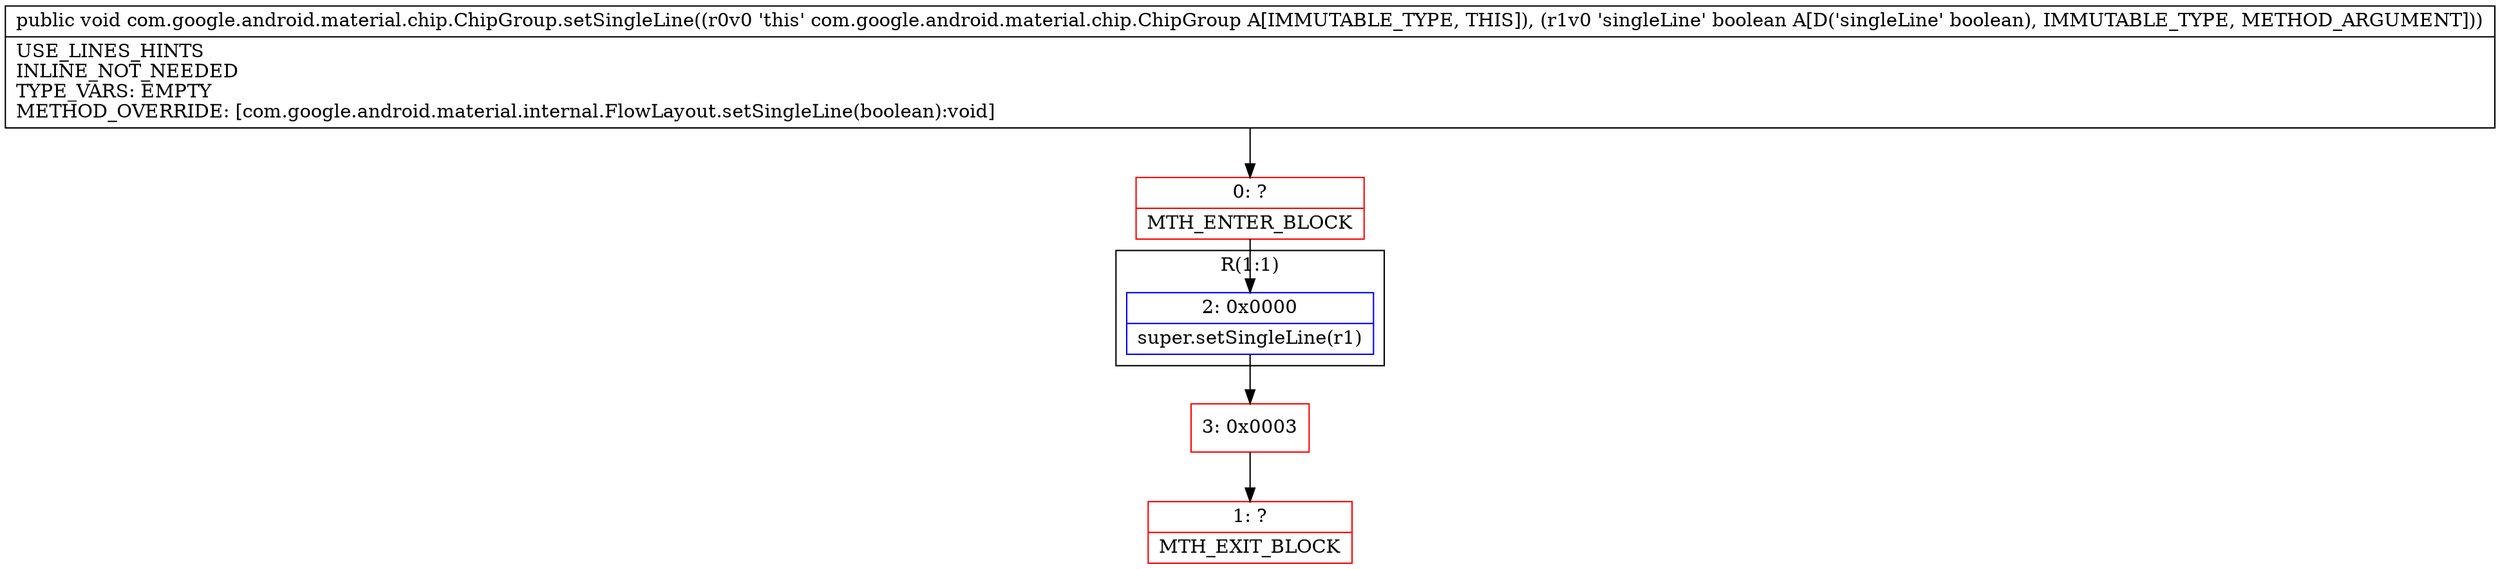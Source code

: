 digraph "CFG forcom.google.android.material.chip.ChipGroup.setSingleLine(Z)V" {
subgraph cluster_Region_1713236067 {
label = "R(1:1)";
node [shape=record,color=blue];
Node_2 [shape=record,label="{2\:\ 0x0000|super.setSingleLine(r1)\l}"];
}
Node_0 [shape=record,color=red,label="{0\:\ ?|MTH_ENTER_BLOCK\l}"];
Node_3 [shape=record,color=red,label="{3\:\ 0x0003}"];
Node_1 [shape=record,color=red,label="{1\:\ ?|MTH_EXIT_BLOCK\l}"];
MethodNode[shape=record,label="{public void com.google.android.material.chip.ChipGroup.setSingleLine((r0v0 'this' com.google.android.material.chip.ChipGroup A[IMMUTABLE_TYPE, THIS]), (r1v0 'singleLine' boolean A[D('singleLine' boolean), IMMUTABLE_TYPE, METHOD_ARGUMENT]))  | USE_LINES_HINTS\lINLINE_NOT_NEEDED\lTYPE_VARS: EMPTY\lMETHOD_OVERRIDE: [com.google.android.material.internal.FlowLayout.setSingleLine(boolean):void]\l}"];
MethodNode -> Node_0;Node_2 -> Node_3;
Node_0 -> Node_2;
Node_3 -> Node_1;
}

